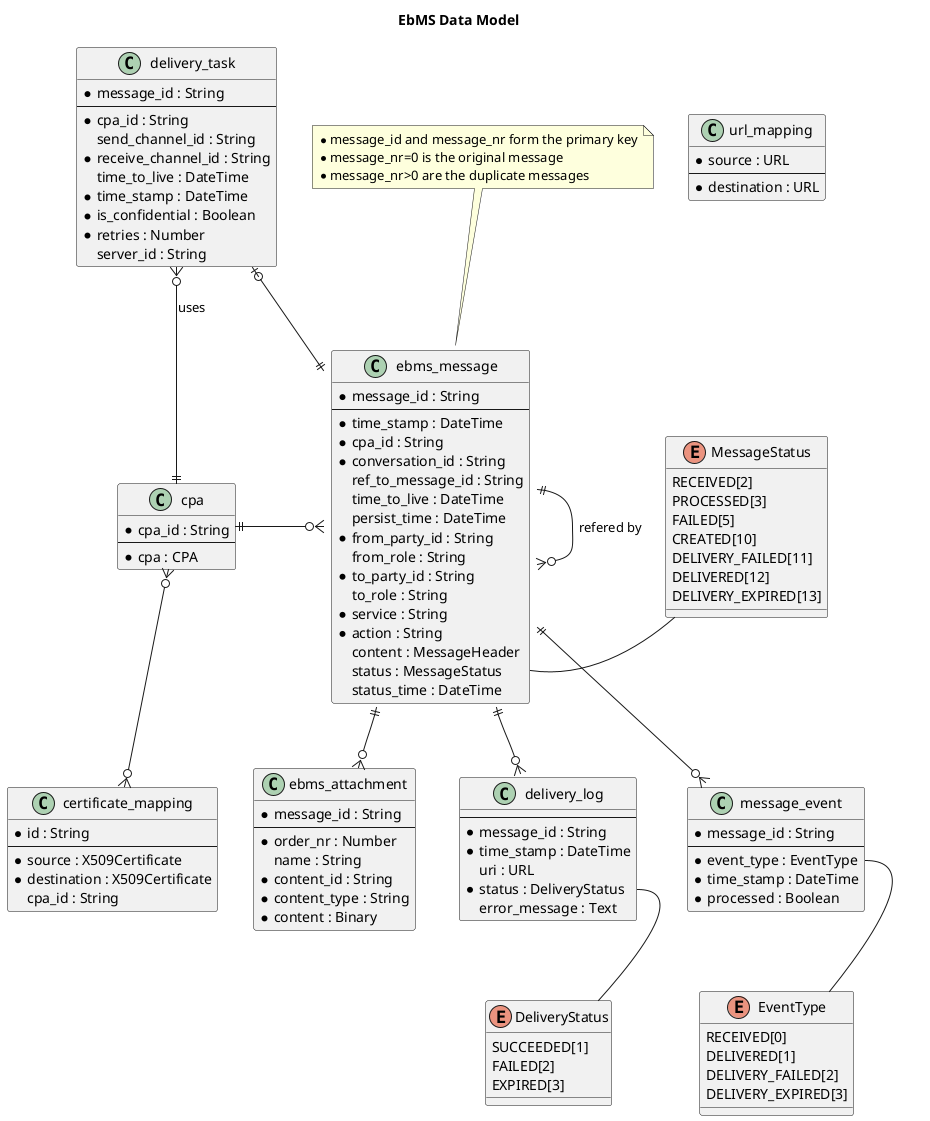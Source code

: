 @startuml
title EbMS Data Model

cpa ||-o{ ebms_message
' cpa }o--o{ url_mapping
cpa }o--o{ certificate_mapping
ebms_message ||--o{ ebms_attachment
ebms_message ||--o{ ebms_message : refered by
' ebms_message::message_id ||-o{ ebms_message::ref_to_message_id : refered by
delivery_task }o--|| cpa : uses
delivery_task |o--|| ebms_message
ebms_message::status - MessageStatus
ebms_message ||--o{ delivery_log
delivery_log::status -- DeliveryStatus
ebms_message ||--o{ message_event
message_event::event_type -- EventType

class cpa {
	* cpa_id : String
	--
	* cpa : CPA
}

class url_mapping {
	* source : URL
	--
	* destination : URL
}

class certificate_mapping {
	* id : String
	--
	* source : X509Certificate
	* destination : X509Certificate
	cpa_id : String
}

class ebms_message {
	* message_id : String
	--
  * time_stamp : DateTime
	* cpa_id : String
	* conversation_id : String
	ref_to_message_id : String
	time_to_live : DateTime
	persist_time : DateTime
	* from_party_id : String
	from_role : String
	* to_party_id : String
	to_role : String
	* service : String
	* action : String
	content : MessageHeader
	status : MessageStatus
	status_time : DateTime
}

class ebms_attachment {
	* message_id : String
	--
	* order_nr : Number
	name : String
	* content_id : String
	* content_type : String
	* content : Binary
}

class delivery_task {
	* message_id : String
	--
	* cpa_id : String
	send_channel_id : String
	* receive_channel_id : String
	time_to_live : DateTime
	* time_stamp : DateTime
	* is_confidential : Boolean
	* retries : Number
	server_id : String
}

class delivery_log {
	--
	* message_id : String
	* time_stamp : DateTime
	uri : URL
	* status : DeliveryStatus
	error_message : Text
}

class message_event {
	* message_id : String
	--
	* event_type : EventType
	* time_stamp : DateTime
	* processed : Boolean
}

enum MessageStatus {
	RECEIVED[2]
	PROCESSED[3]
	FAILED[5]
	CREATED[10]
	DELIVERY_FAILED[11]
	DELIVERED[12]
	DELIVERY_EXPIRED[13]
}

enum DeliveryStatus {
  SUCCEEDED[1]
  FAILED[2]
  EXPIRED[3]
}

enum EventType {
  RECEIVED[0]
  DELIVERED[1]
  DELIVERY_FAILED[2]
  DELIVERY_EXPIRED[3]
}

note top of ebms_message
  * message_id and message_nr form the primary key
  * message_nr=0 is the original message
  * message_nr>0 are the duplicate messages
end note 

@enduml